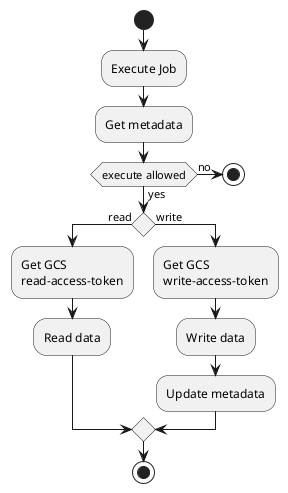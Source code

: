 @startuml

start
:Execute Job;
:Get metadata;
if (execute allowed) then (yes)
  if () then (read)
    :Get GCS\nread-access-token;
    :Read data;
  else (write)
    :Get GCS\nwrite-access-token;
    :Write data;
    :Update metadata;
  endif
else (no)
  stop
endif
stop


@enduml
